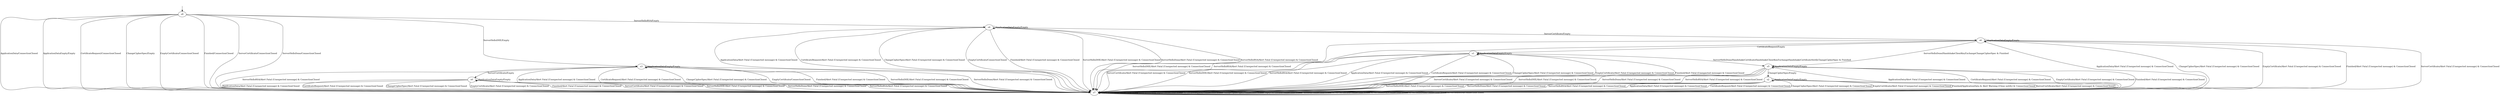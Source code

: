 digraph {
    graph [version="1.0.2_full"];
__start0 [label="" shape="none"];
__start0 -> s8;
s8
s0
s1
s2
s3
s4
s5
s6
s7
s8 -> s7 [label="ApplicationData/ConnectionClosed"]
s8 -> s7 [label="ApplicationDataEmpty/Empty"]
s8 -> s7 [label="CertificateRequest/ConnectionClosed"]
s8 -> s7 [label="ChangeCipherSpec/Empty"]
s8 -> s7 [label="EmptyCertificate/ConnectionClosed"]
s8 -> s7 [label="Finished/ConnectionClosed"]
s8 -> s7 [label="ServerCertificate/ConnectionClosed"]
s8 -> s3 [label="ServerHelloDHE/Empty"]
s8 -> s7 [label="ServerHelloDone/ConnectionClosed"]
s8 -> s4 [label="ServerHelloRSA/Empty"]
s0 -> s7 [label="ApplicationData/Alert Fatal (Unexpected message) & ConnectionClosed"]
s0 -> s0 [label="ApplicationDataEmpty/Empty"]
s0 -> s7 [label="CertificateRequest/Alert Fatal (Unexpected message) & ConnectionClosed"]
s0 -> s7 [label="ChangeCipherSpec/Alert Fatal (Unexpected message) & ConnectionClosed"]
s0 -> s7 [label="EmptyCertificate/Alert Fatal (Unexpected message) & ConnectionClosed"]
s0 -> s7 [label="Finished/Alert Fatal (Unexpected message) & ConnectionClosed"]
s0 -> s7 [label="ServerCertificate/Alert Fatal (Unexpected message) & ConnectionClosed"]
s0 -> s7 [label="ServerHelloDHE/Alert Fatal (Unexpected message) & ConnectionClosed"]
s0 -> s7 [label="ServerHelloDone/Alert Fatal (Unexpected message) & ConnectionClosed"]
s0 -> s7 [label="ServerHelloRSA/Alert Fatal (Unexpected message) & ConnectionClosed"]
s1 -> s7 [label="ApplicationData/Alert Fatal (Unexpected message) & ConnectionClosed"]
s1 -> s1 [label="ApplicationDataEmpty/Empty"]
s1 -> s7 [label="CertificateRequest/Alert Fatal (Unexpected message) & ConnectionClosed"]
s1 -> s7 [label="ChangeCipherSpec/Alert Fatal (Unexpected message) & ConnectionClosed"]
s1 -> s7 [label="EmptyCertificate/Alert Fatal (Unexpected message) & ConnectionClosed"]
s1 -> s7 [label="Finished/Alert Fatal (Unexpected message) & ConnectionClosed"]
s1 -> s7 [label="ServerCertificate/Alert Fatal (Unexpected message) & ConnectionClosed"]
s1 -> s7 [label="ServerHelloDHE/Alert Fatal (Unexpected message) & ConnectionClosed"]
s1 -> s5 [label="ServerHelloDone/HandshakeCertificateHandshakeClientKeyExchangeHandshakeCertificateVerifyChangeCipherSpec & Finished"]
s1 -> s7 [label="ServerHelloRSA/Alert Fatal (Unexpected message) & ConnectionClosed"]
s2 -> s7 [label="ApplicationData/Alert Fatal (Unexpected message) & ConnectionClosed"]
s2 -> s2 [label="ApplicationDataEmpty/Empty"]
s2 -> s7 [label="CertificateRequest/Alert Fatal (Unexpected message) & ConnectionClosed"]
s2 -> s7 [label="ChangeCipherSpec/Alert Fatal (Unexpected message) & ConnectionClosed"]
s2 -> s7 [label="EmptyCertificate/Alert Fatal (Unexpected message) & ConnectionClosed"]
s2 -> s7 [label="Finished/ApplicationData & Alert Warning (Close notify) & ConnectionClosed"]
s2 -> s7 [label="ServerCertificate/Alert Fatal (Unexpected message) & ConnectionClosed"]
s2 -> s7 [label="ServerHelloDHE/Alert Fatal (Unexpected message) & ConnectionClosed"]
s2 -> s7 [label="ServerHelloDone/Alert Fatal (Unexpected message) & ConnectionClosed"]
s2 -> s7 [label="ServerHelloRSA/Alert Fatal (Unexpected message) & ConnectionClosed"]
s3 -> s7 [label="ApplicationData/Alert Fatal (Unexpected message) & ConnectionClosed"]
s3 -> s3 [label="ApplicationDataEmpty/Empty"]
s3 -> s7 [label="CertificateRequest/Alert Fatal (Unexpected message) & ConnectionClosed"]
s3 -> s7 [label="ChangeCipherSpec/Alert Fatal (Unexpected message) & ConnectionClosed"]
s3 -> s7 [label="EmptyCertificate/ConnectionClosed"]
s3 -> s7 [label="Finished/Alert Fatal (Unexpected message) & ConnectionClosed"]
s3 -> s0 [label="ServerCertificate/Empty"]
s3 -> s7 [label="ServerHelloDHE/Alert Fatal (Unexpected message) & ConnectionClosed"]
s3 -> s7 [label="ServerHelloDone/Alert Fatal (Unexpected message) & ConnectionClosed"]
s3 -> s7 [label="ServerHelloRSA/Alert Fatal (Unexpected message) & ConnectionClosed"]
s4 -> s7 [label="ApplicationData/Alert Fatal (Unexpected message) & ConnectionClosed"]
s4 -> s4 [label="ApplicationDataEmpty/Empty"]
s4 -> s7 [label="CertificateRequest/Alert Fatal (Unexpected message) & ConnectionClosed"]
s4 -> s7 [label="ChangeCipherSpec/Alert Fatal (Unexpected message) & ConnectionClosed"]
s4 -> s7 [label="EmptyCertificate/ConnectionClosed"]
s4 -> s7 [label="Finished/Alert Fatal (Unexpected message) & ConnectionClosed"]
s4 -> s6 [label="ServerCertificate/Empty"]
s4 -> s7 [label="ServerHelloDHE/Alert Fatal (Unexpected message) & ConnectionClosed"]
s4 -> s7 [label="ServerHelloDone/Alert Fatal (Unexpected message) & ConnectionClosed"]
s4 -> s7 [label="ServerHelloRSA/Alert Fatal (Unexpected message) & ConnectionClosed"]
s5 -> s7 [label="ApplicationData/Alert Fatal (Unexpected message) & ConnectionClosed"]
s5 -> s5 [label="ApplicationDataEmpty/Empty"]
s5 -> s7 [label="CertificateRequest/Alert Fatal (Unexpected message) & ConnectionClosed"]
s5 -> s2 [label="ChangeCipherSpec/Empty"]
s5 -> s7 [label="EmptyCertificate/Alert Fatal (Unexpected message) & ConnectionClosed"]
s5 -> s7 [label="Finished/Alert Fatal (Unexpected message) & ConnectionClosed"]
s5 -> s7 [label="ServerCertificate/Alert Fatal (Unexpected message) & ConnectionClosed"]
s5 -> s7 [label="ServerHelloDHE/Alert Fatal (Unexpected message) & ConnectionClosed"]
s5 -> s7 [label="ServerHelloDone/Alert Fatal (Unexpected message) & ConnectionClosed"]
s5 -> s7 [label="ServerHelloRSA/Alert Fatal (Unexpected message) & ConnectionClosed"]
s6 -> s7 [label="ApplicationData/Alert Fatal (Unexpected message) & ConnectionClosed"]
s6 -> s6 [label="ApplicationDataEmpty/Empty"]
s6 -> s1 [label="CertificateRequest/Empty"]
s6 -> s7 [label="ChangeCipherSpec/Alert Fatal (Unexpected message) & ConnectionClosed"]
s6 -> s7 [label="EmptyCertificate/Alert Fatal (Unexpected message) & ConnectionClosed"]
s6 -> s7 [label="Finished/Alert Fatal (Unexpected message) & ConnectionClosed"]
s6 -> s7 [label="ServerCertificate/Alert Fatal (Unexpected message) & ConnectionClosed"]
s6 -> s7 [label="ServerHelloDHE/Alert Fatal (Unexpected message) & ConnectionClosed"]
s6 -> s5 [label="ServerHelloDone/HandshakeClientKeyExchangeChangeCipherSpec & Finished"]
s6 -> s7 [label="ServerHelloRSA/Alert Fatal (Unexpected message) & ConnectionClosed"]
s7 -> s7 [label="ApplicationData/ConnectionClosed"]
s7 -> s7 [label="ApplicationDataEmpty/ConnectionClosed"]
s7 -> s7 [label="CertificateRequest/ConnectionClosed"]
s7 -> s7 [label="ChangeCipherSpec/ConnectionClosed"]
s7 -> s7 [label="EmptyCertificate/ConnectionClosed"]
s7 -> s7 [label="Finished/ConnectionClosed"]
s7 -> s7 [label="ServerCertificate/ConnectionClosed"]
s7 -> s7 [label="ServerHelloDHE/ConnectionClosed"]
s7 -> s7 [label="ServerHelloDone/ConnectionClosed"]
s7 -> s7 [label="ServerHelloRSA/ConnectionClosed"]
}
